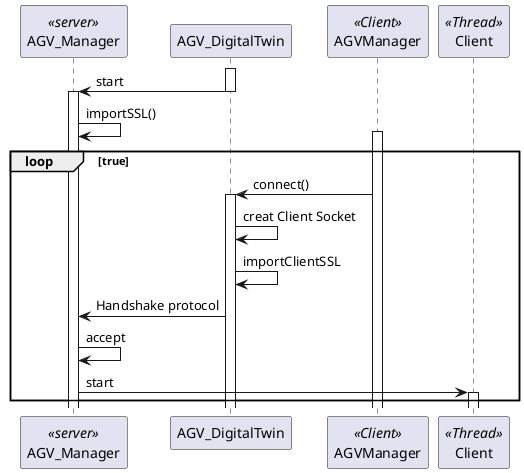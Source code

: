 @startuml
'https://plantuml.com/sequence-diagram

participant AGV_Manager <<server>>
Activate AGV_DigitalTwin
AGV_DigitalTwin -> AGV_Manager: start
deactivate AGV_DigitalTwin
activate AGV_Manager
AGV_Manager -> AGV_Manager: importSSL()


loop true

participant AGVManager <<Client>>
activate AGVManager
AGVManager -> AGV_DigitalTwin: connect()
activate AGV_DigitalTwin
AGV_DigitalTwin -> AGV_DigitalTwin: creat Client Socket
AGV_DigitalTwin -> AGV_DigitalTwin: importClientSSL
AGV_DigitalTwin -> AGV_Manager: Handshake protocol
AGV_Manager -> AGV_Manager: accept
participant Client <<Thread>>
AGV_Manager -> Client: start
activate Client

end



@enduml